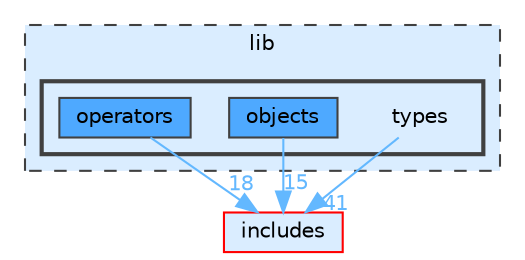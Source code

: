 digraph "lib/types"
{
 // LATEX_PDF_SIZE
  bgcolor="transparent";
  edge [fontname=Helvetica,fontsize=10,labelfontname=Helvetica,labelfontsize=10];
  node [fontname=Helvetica,fontsize=10,shape=box,height=0.2,width=0.4];
  compound=true
  subgraph clusterdir_97aefd0d527b934f1d99a682da8fe6a9 {
    graph [ bgcolor="#daedff", pencolor="grey25", label="lib", fontname=Helvetica,fontsize=10 style="filled,dashed", URL="dir_97aefd0d527b934f1d99a682da8fe6a9.html",tooltip=""]
  subgraph clusterdir_560694f03ee5bf1136d79e4f1ca1ca37 {
    graph [ bgcolor="#daedff", pencolor="grey25", label="", fontname=Helvetica,fontsize=10 style="filled,bold", URL="dir_560694f03ee5bf1136d79e4f1ca1ca37.html",tooltip=""]
    dir_560694f03ee5bf1136d79e4f1ca1ca37 [shape=plaintext, label="types"];
  dir_5cf2d1decf7560474321a2736fa1e755 [label="objects", fillcolor="#4ea9ff", color="grey25", style="filled", URL="dir_5cf2d1decf7560474321a2736fa1e755.html",tooltip=""];
  dir_cc8d397db54d25297def3a698c833207 [label="operators", fillcolor="#4ea9ff", color="grey25", style="filled", URL="dir_cc8d397db54d25297def3a698c833207.html",tooltip=""];
  }
  }
  dir_09e761304027c904456130627fd4dcf5 [label="includes", fillcolor="#daedff", color="red", style="filled", URL="dir_09e761304027c904456130627fd4dcf5.html",tooltip=""];
  dir_560694f03ee5bf1136d79e4f1ca1ca37->dir_09e761304027c904456130627fd4dcf5 [headlabel="41", labeldistance=1.5 headhref="dir_000017_000004.html" href="dir_000017_000004.html" color="steelblue1" fontcolor="steelblue1"];
  dir_5cf2d1decf7560474321a2736fa1e755->dir_09e761304027c904456130627fd4dcf5 [headlabel="15", labeldistance=1.5 headhref="dir_000011_000004.html" href="dir_000011_000004.html" color="steelblue1" fontcolor="steelblue1"];
  dir_cc8d397db54d25297def3a698c833207->dir_09e761304027c904456130627fd4dcf5 [headlabel="18", labeldistance=1.5 headhref="dir_000012_000004.html" href="dir_000012_000004.html" color="steelblue1" fontcolor="steelblue1"];
}

